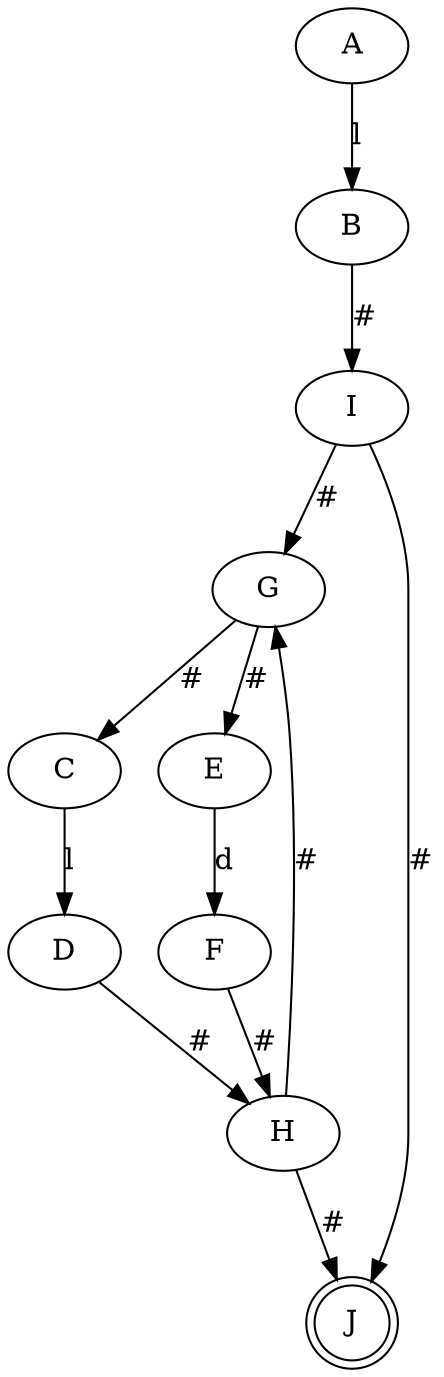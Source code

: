 digraph NFA {
	A [label=A]
	C [label=C]
	E [label=E]
	G [label=G]
	D [label=D]
	F [label=F]
	I [label=I]
	H [label=H]
	B [label=B]
	J
 [label=J
 shape=doublecircle]
	A -> B
 [label=l]
	C -> D
 [label=l]
	E -> F
 [label=d]
	G -> C
 [label="#"]
	G -> E
 [label="#"]
	D -> H
 [label="#"]
	F -> H
 [label="#"]
	I -> G
 [label="#"]
	I -> J
 [label="#"]
	H -> J
 [label="#"]
	H -> G
 [label="#"]
	B -> I
 [label="#"]
}
